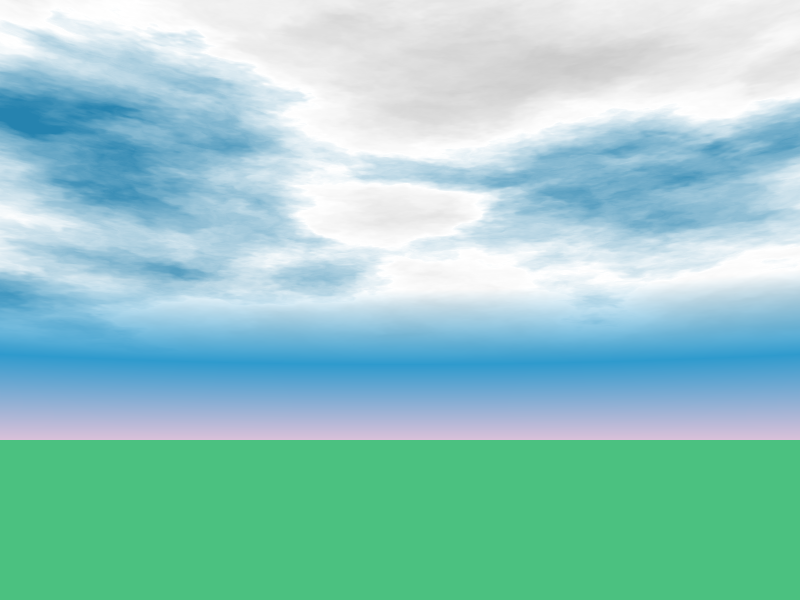 // Persistence Of Vision raytracer version 3.5 sample file.

global_settings { assumed_gamma 2.2 }

#include "colors.inc"
#include "skies.inc"

camera {
    location <0, 1, -100>
    up y
    right x*1.33
    direction z
    look_at <0 20 0>
    angle 57
}

light_source { <100, 100, -50> White }

sky_sphere { S_Cloud2 }
plane { y, 0 pigment { color red 0.3 green 0.75 blue 0.5} }


